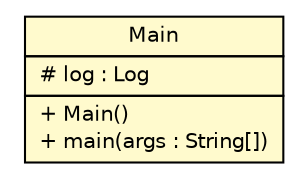 #!/usr/local/bin/dot
#
# Class diagram 
# Generated by UMLGraph version R5_6-24-gf6e263 (http://www.umlgraph.org/)
#

digraph G {
	edge [fontname="Helvetica",fontsize=10,labelfontname="Helvetica",labelfontsize=10];
	node [fontname="Helvetica",fontsize=10,shape=plaintext];
	nodesep=0.25;
	ranksep=0.5;
	// nl.b3p.topnl.Main
	c25491 [label=<<table title="nl.b3p.topnl.Main" border="0" cellborder="1" cellspacing="0" cellpadding="2" port="p" bgcolor="lemonChiffon" href="./Main.html">
		<tr><td><table border="0" cellspacing="0" cellpadding="1">
<tr><td align="center" balign="center"> Main </td></tr>
		</table></td></tr>
		<tr><td><table border="0" cellspacing="0" cellpadding="1">
<tr><td align="left" balign="left"> # log : Log </td></tr>
		</table></td></tr>
		<tr><td><table border="0" cellspacing="0" cellpadding="1">
<tr><td align="left" balign="left"> + Main() </td></tr>
<tr><td align="left" balign="left"> + main(args : String[]) </td></tr>
		</table></td></tr>
		</table>>, URL="./Main.html", fontname="Helvetica", fontcolor="black", fontsize=10.0];
}

